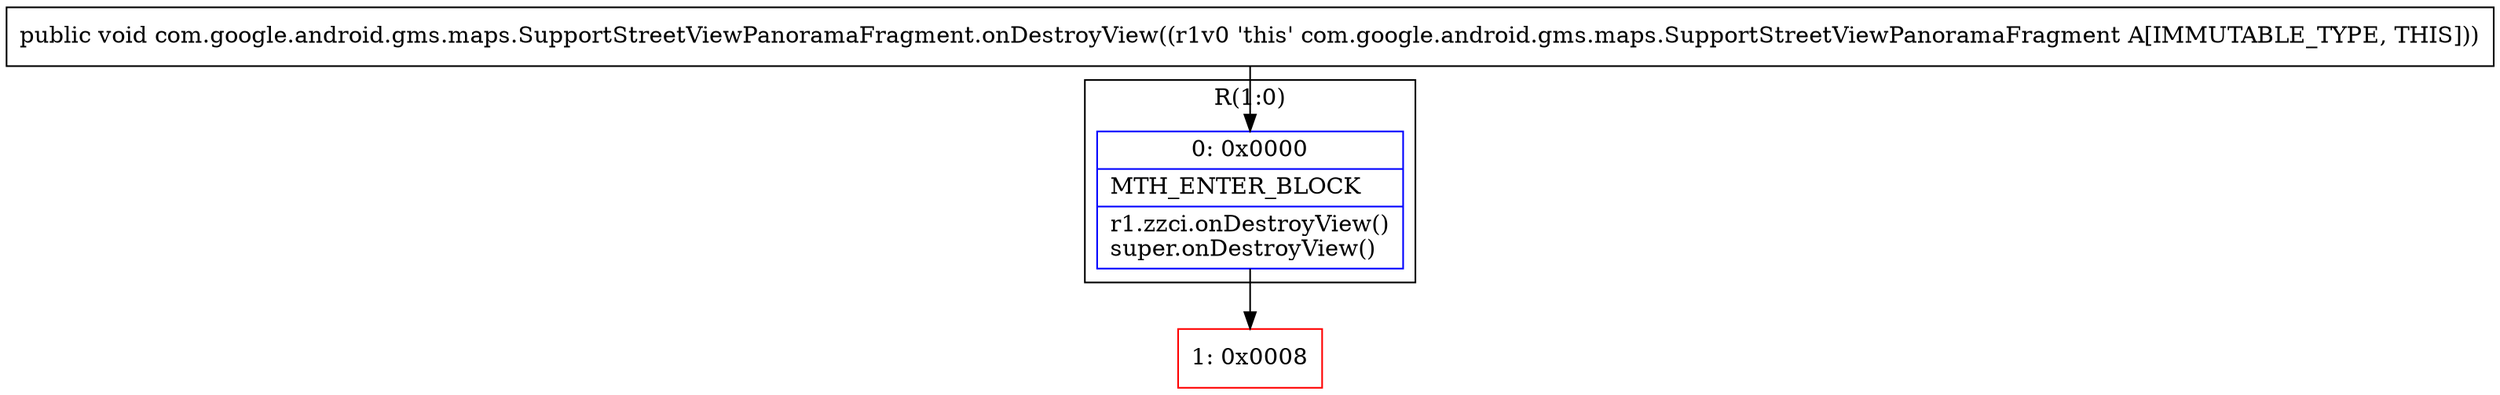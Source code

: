 digraph "CFG forcom.google.android.gms.maps.SupportStreetViewPanoramaFragment.onDestroyView()V" {
subgraph cluster_Region_1736501059 {
label = "R(1:0)";
node [shape=record,color=blue];
Node_0 [shape=record,label="{0\:\ 0x0000|MTH_ENTER_BLOCK\l|r1.zzci.onDestroyView()\lsuper.onDestroyView()\l}"];
}
Node_1 [shape=record,color=red,label="{1\:\ 0x0008}"];
MethodNode[shape=record,label="{public void com.google.android.gms.maps.SupportStreetViewPanoramaFragment.onDestroyView((r1v0 'this' com.google.android.gms.maps.SupportStreetViewPanoramaFragment A[IMMUTABLE_TYPE, THIS])) }"];
MethodNode -> Node_0;
Node_0 -> Node_1;
}

